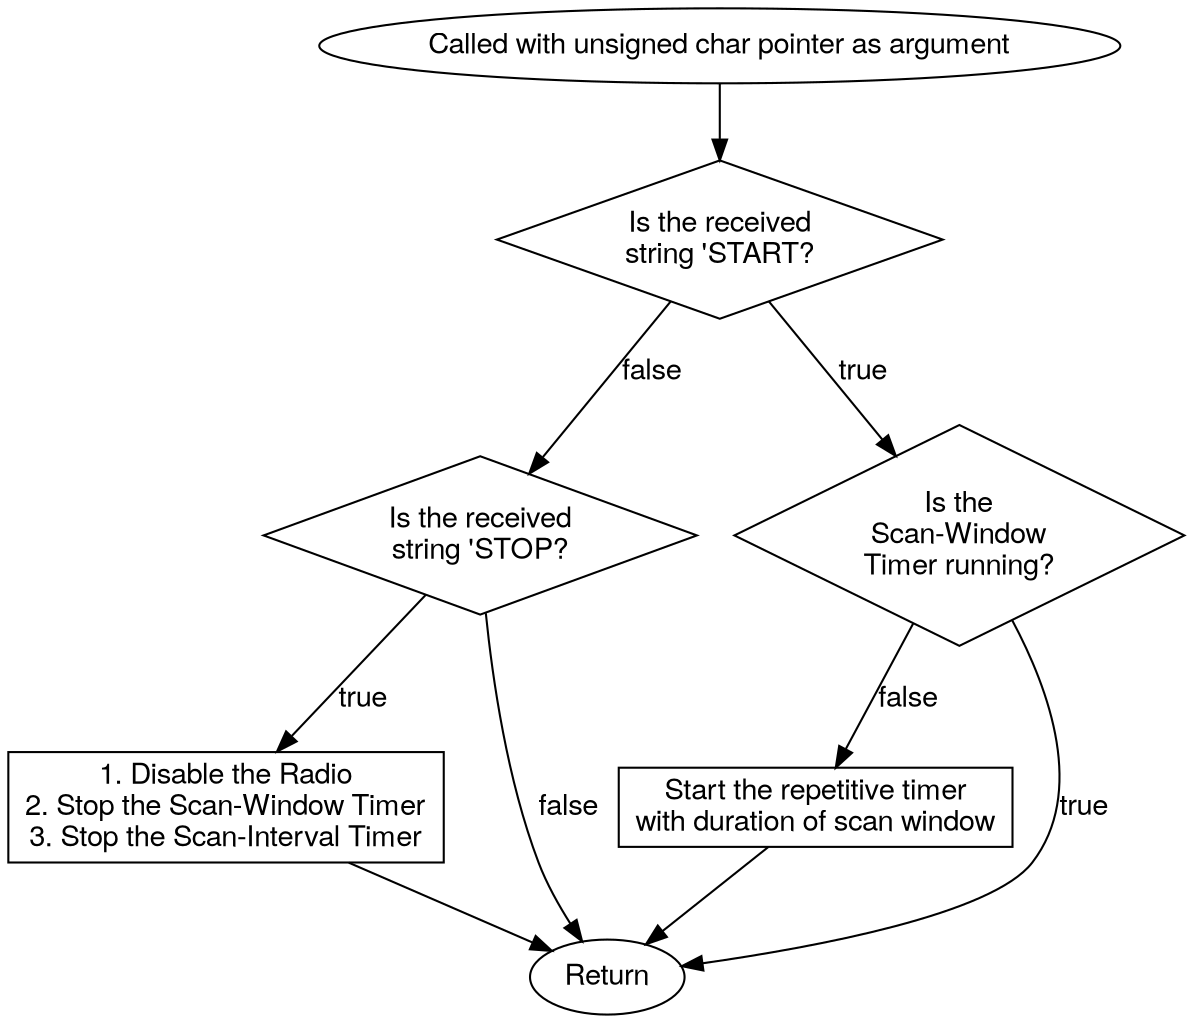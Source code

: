 digraph uart_handler_flow {
	a [shape = oval, label = "Called with unsigned char pointer as argument",fontname = "Helvetica Neue"]
	b [shape = diamond, label ="Is the received\nstring 'START?",fontname = "Helvetica Neue"]
	c [shape = diamond, label ="Is the received\nstring 'STOP?",fontname = "Helvetica Neue"]
	d [shape = diamond, label ="Is the\nScan-Window\nTimer running?",fontname = "Helvetica Neue"]
	g [shape = box, label ="Start the repetitive timer\nwith duration of scan window",fontname = "Helvetica Neue"]
	e [shape = box, label ="1. Disable the Radio\n2. Stop the Scan-Window Timer\n3. Stop the Scan-Interval Timer",fontname = "Helvetica Neue"]
	f [shape = oval, label ="Return",fontname = "Helvetica Neue"]
	a -> b;
	b -> c [label ="false",fontname = "Helvetica Neue"];
	b -> d [label ="true",fontname = "Helvetica Neue"];
	c -> e [label ="true",fontname = "Helvetica Neue"];
	c -> f [label ="false",fontname = "Helvetica Neue"];
	d -> g [label ="false",fontname = "Helvetica Neue"];
	d -> f [label ="true",fontname = "Helvetica Neue"];
	e -> f;
	g -> f;
 }
